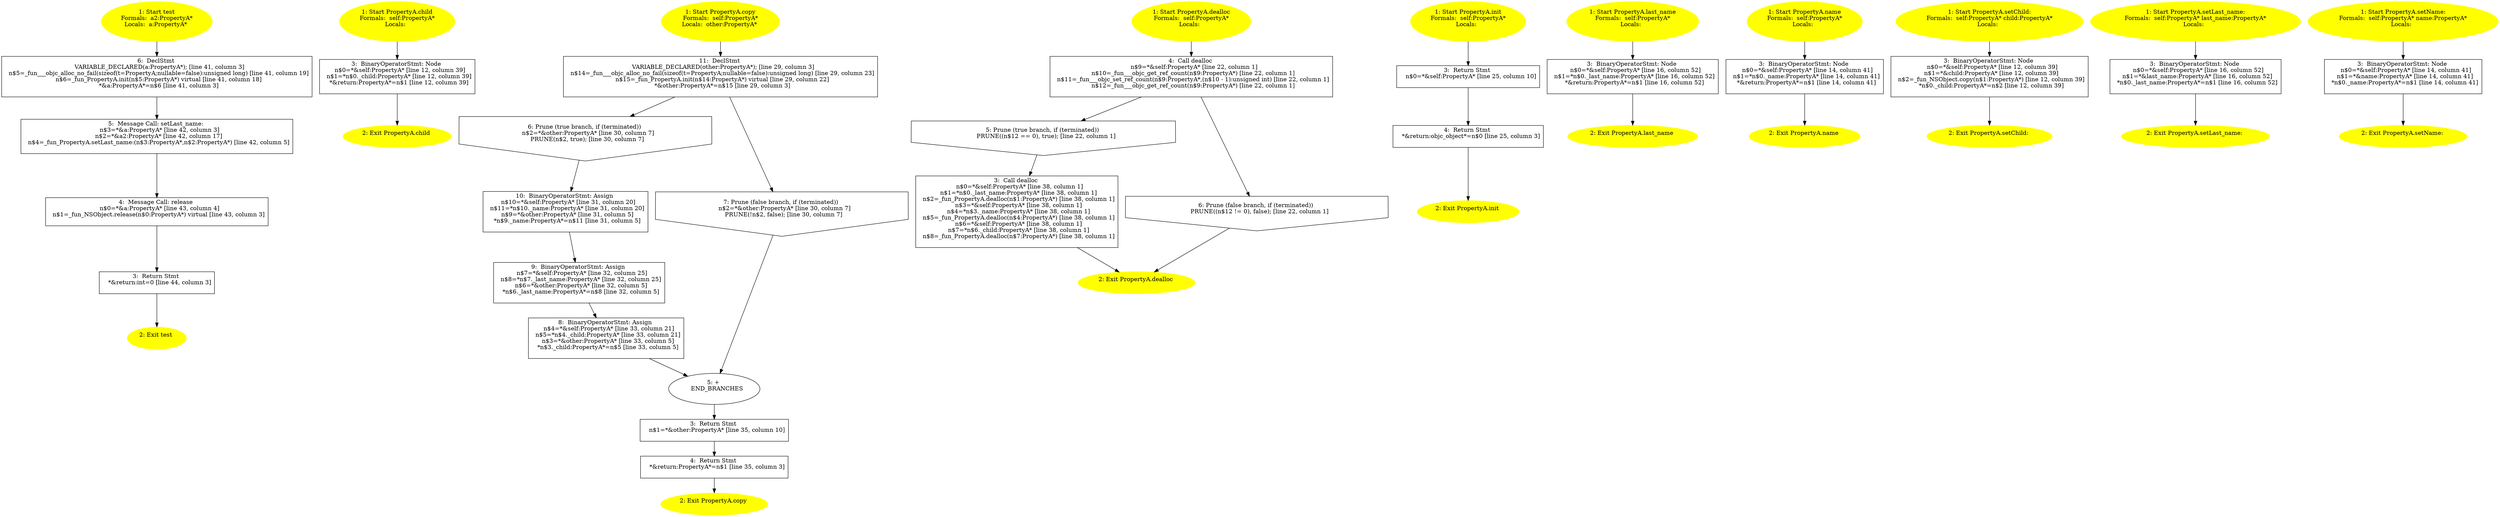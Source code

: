 /* @generated */
digraph cfg {
"test.098f6bcd4621d373_1" [label="1: Start test\nFormals:  a2:PropertyA*\nLocals:  a:PropertyA* \n  " color=yellow style=filled]
	

	 "test.098f6bcd4621d373_1" -> "test.098f6bcd4621d373_6" ;
"test.098f6bcd4621d373_2" [label="2: Exit test \n  " color=yellow style=filled]
	

"test.098f6bcd4621d373_3" [label="3:  Return Stmt \n   *&return:int=0 [line 44, column 3]\n " shape="box"]
	

	 "test.098f6bcd4621d373_3" -> "test.098f6bcd4621d373_2" ;
"test.098f6bcd4621d373_4" [label="4:  Message Call: release \n   n$0=*&a:PropertyA* [line 43, column 4]\n  n$1=_fun_NSObject.release(n$0:PropertyA*) virtual [line 43, column 3]\n " shape="box"]
	

	 "test.098f6bcd4621d373_4" -> "test.098f6bcd4621d373_3" ;
"test.098f6bcd4621d373_5" [label="5:  Message Call: setLast_name: \n   n$3=*&a:PropertyA* [line 42, column 3]\n  n$2=*&a2:PropertyA* [line 42, column 17]\n  n$4=_fun_PropertyA.setLast_name:(n$3:PropertyA*,n$2:PropertyA*) [line 42, column 5]\n " shape="box"]
	

	 "test.098f6bcd4621d373_5" -> "test.098f6bcd4621d373_4" ;
"test.098f6bcd4621d373_6" [label="6:  DeclStmt \n   VARIABLE_DECLARED(a:PropertyA*); [line 41, column 3]\n  n$5=_fun___objc_alloc_no_fail(sizeof(t=PropertyA;nullable=false):unsigned long) [line 41, column 19]\n  n$6=_fun_PropertyA.init(n$5:PropertyA*) virtual [line 41, column 18]\n  *&a:PropertyA*=n$6 [line 41, column 3]\n " shape="box"]
	

	 "test.098f6bcd4621d373_6" -> "test.098f6bcd4621d373_5" ;
"child#PropertyA#[instance].ddbb6d6fd671f9f3_1" [label="1: Start PropertyA.child\nFormals:  self:PropertyA*\nLocals:  \n  " color=yellow style=filled]
	

	 "child#PropertyA#[instance].ddbb6d6fd671f9f3_1" -> "child#PropertyA#[instance].ddbb6d6fd671f9f3_3" ;
"child#PropertyA#[instance].ddbb6d6fd671f9f3_2" [label="2: Exit PropertyA.child \n  " color=yellow style=filled]
	

"child#PropertyA#[instance].ddbb6d6fd671f9f3_3" [label="3:  BinaryOperatorStmt: Node \n   n$0=*&self:PropertyA* [line 12, column 39]\n  n$1=*n$0._child:PropertyA* [line 12, column 39]\n  *&return:PropertyA*=n$1 [line 12, column 39]\n " shape="box"]
	

	 "child#PropertyA#[instance].ddbb6d6fd671f9f3_3" -> "child#PropertyA#[instance].ddbb6d6fd671f9f3_2" ;
"copy#PropertyA#[instance].069a3c4354a28603_1" [label="1: Start PropertyA.copy\nFormals:  self:PropertyA*\nLocals:  other:PropertyA* \n  " color=yellow style=filled]
	

	 "copy#PropertyA#[instance].069a3c4354a28603_1" -> "copy#PropertyA#[instance].069a3c4354a28603_11" ;
"copy#PropertyA#[instance].069a3c4354a28603_2" [label="2: Exit PropertyA.copy \n  " color=yellow style=filled]
	

"copy#PropertyA#[instance].069a3c4354a28603_3" [label="3:  Return Stmt \n   n$1=*&other:PropertyA* [line 35, column 10]\n " shape="box"]
	

	 "copy#PropertyA#[instance].069a3c4354a28603_3" -> "copy#PropertyA#[instance].069a3c4354a28603_4" ;
"copy#PropertyA#[instance].069a3c4354a28603_4" [label="4:  Return Stmt \n   *&return:PropertyA*=n$1 [line 35, column 3]\n " shape="box"]
	

	 "copy#PropertyA#[instance].069a3c4354a28603_4" -> "copy#PropertyA#[instance].069a3c4354a28603_2" ;
"copy#PropertyA#[instance].069a3c4354a28603_5" [label="5: + \n   END_BRANCHES\n " ]
	

	 "copy#PropertyA#[instance].069a3c4354a28603_5" -> "copy#PropertyA#[instance].069a3c4354a28603_3" ;
"copy#PropertyA#[instance].069a3c4354a28603_6" [label="6: Prune (true branch, if (terminated)) \n   n$2=*&other:PropertyA* [line 30, column 7]\n  PRUNE(n$2, true); [line 30, column 7]\n " shape="invhouse"]
	

	 "copy#PropertyA#[instance].069a3c4354a28603_6" -> "copy#PropertyA#[instance].069a3c4354a28603_10" ;
"copy#PropertyA#[instance].069a3c4354a28603_7" [label="7: Prune (false branch, if (terminated)) \n   n$2=*&other:PropertyA* [line 30, column 7]\n  PRUNE(!n$2, false); [line 30, column 7]\n " shape="invhouse"]
	

	 "copy#PropertyA#[instance].069a3c4354a28603_7" -> "copy#PropertyA#[instance].069a3c4354a28603_5" ;
"copy#PropertyA#[instance].069a3c4354a28603_8" [label="8:  BinaryOperatorStmt: Assign \n   n$4=*&self:PropertyA* [line 33, column 21]\n  n$5=*n$4._child:PropertyA* [line 33, column 21]\n  n$3=*&other:PropertyA* [line 33, column 5]\n  *n$3._child:PropertyA*=n$5 [line 33, column 5]\n " shape="box"]
	

	 "copy#PropertyA#[instance].069a3c4354a28603_8" -> "copy#PropertyA#[instance].069a3c4354a28603_5" ;
"copy#PropertyA#[instance].069a3c4354a28603_9" [label="9:  BinaryOperatorStmt: Assign \n   n$7=*&self:PropertyA* [line 32, column 25]\n  n$8=*n$7._last_name:PropertyA* [line 32, column 25]\n  n$6=*&other:PropertyA* [line 32, column 5]\n  *n$6._last_name:PropertyA*=n$8 [line 32, column 5]\n " shape="box"]
	

	 "copy#PropertyA#[instance].069a3c4354a28603_9" -> "copy#PropertyA#[instance].069a3c4354a28603_8" ;
"copy#PropertyA#[instance].069a3c4354a28603_10" [label="10:  BinaryOperatorStmt: Assign \n   n$10=*&self:PropertyA* [line 31, column 20]\n  n$11=*n$10._name:PropertyA* [line 31, column 20]\n  n$9=*&other:PropertyA* [line 31, column 5]\n  *n$9._name:PropertyA*=n$11 [line 31, column 5]\n " shape="box"]
	

	 "copy#PropertyA#[instance].069a3c4354a28603_10" -> "copy#PropertyA#[instance].069a3c4354a28603_9" ;
"copy#PropertyA#[instance].069a3c4354a28603_11" [label="11:  DeclStmt \n   VARIABLE_DECLARED(other:PropertyA*); [line 29, column 3]\n  n$14=_fun___objc_alloc_no_fail(sizeof(t=PropertyA;nullable=false):unsigned long) [line 29, column 23]\n  n$15=_fun_PropertyA.init(n$14:PropertyA*) virtual [line 29, column 22]\n  *&other:PropertyA*=n$15 [line 29, column 3]\n " shape="box"]
	

	 "copy#PropertyA#[instance].069a3c4354a28603_11" -> "copy#PropertyA#[instance].069a3c4354a28603_6" ;
	 "copy#PropertyA#[instance].069a3c4354a28603_11" -> "copy#PropertyA#[instance].069a3c4354a28603_7" ;
"dealloc#PropertyA#[instance].a406af22c8aadb53_1" [label="1: Start PropertyA.dealloc\nFormals:  self:PropertyA*\nLocals:  \n  " color=yellow style=filled]
	

	 "dealloc#PropertyA#[instance].a406af22c8aadb53_1" -> "dealloc#PropertyA#[instance].a406af22c8aadb53_4" ;
"dealloc#PropertyA#[instance].a406af22c8aadb53_2" [label="2: Exit PropertyA.dealloc \n  " color=yellow style=filled]
	

"dealloc#PropertyA#[instance].a406af22c8aadb53_3" [label="3:  Call dealloc \n   n$0=*&self:PropertyA* [line 38, column 1]\n  n$1=*n$0._last_name:PropertyA* [line 38, column 1]\n  n$2=_fun_PropertyA.dealloc(n$1:PropertyA*) [line 38, column 1]\n  n$3=*&self:PropertyA* [line 38, column 1]\n  n$4=*n$3._name:PropertyA* [line 38, column 1]\n  n$5=_fun_PropertyA.dealloc(n$4:PropertyA*) [line 38, column 1]\n  n$6=*&self:PropertyA* [line 38, column 1]\n  n$7=*n$6._child:PropertyA* [line 38, column 1]\n  n$8=_fun_PropertyA.dealloc(n$7:PropertyA*) [line 38, column 1]\n " shape="box"]
	

	 "dealloc#PropertyA#[instance].a406af22c8aadb53_3" -> "dealloc#PropertyA#[instance].a406af22c8aadb53_2" ;
"dealloc#PropertyA#[instance].a406af22c8aadb53_4" [label="4:  Call dealloc \n   n$9=*&self:PropertyA* [line 22, column 1]\n  n$10=_fun___objc_get_ref_count(n$9:PropertyA*) [line 22, column 1]\n  n$11=_fun___objc_set_ref_count(n$9:PropertyA*,(n$10 - 1):unsigned int) [line 22, column 1]\n  n$12=_fun___objc_get_ref_count(n$9:PropertyA*) [line 22, column 1]\n " shape="box"]
	

	 "dealloc#PropertyA#[instance].a406af22c8aadb53_4" -> "dealloc#PropertyA#[instance].a406af22c8aadb53_5" ;
	 "dealloc#PropertyA#[instance].a406af22c8aadb53_4" -> "dealloc#PropertyA#[instance].a406af22c8aadb53_6" ;
"dealloc#PropertyA#[instance].a406af22c8aadb53_5" [label="5: Prune (true branch, if (terminated)) \n   PRUNE((n$12 == 0), true); [line 22, column 1]\n " shape="invhouse"]
	

	 "dealloc#PropertyA#[instance].a406af22c8aadb53_5" -> "dealloc#PropertyA#[instance].a406af22c8aadb53_3" ;
"dealloc#PropertyA#[instance].a406af22c8aadb53_6" [label="6: Prune (false branch, if (terminated)) \n   PRUNE((n$12 != 0), false); [line 22, column 1]\n " shape="invhouse"]
	

	 "dealloc#PropertyA#[instance].a406af22c8aadb53_6" -> "dealloc#PropertyA#[instance].a406af22c8aadb53_2" ;
"init#PropertyA#[instance].f6d33a23a7d0df10_1" [label="1: Start PropertyA.init\nFormals:  self:PropertyA*\nLocals:  \n  " color=yellow style=filled]
	

	 "init#PropertyA#[instance].f6d33a23a7d0df10_1" -> "init#PropertyA#[instance].f6d33a23a7d0df10_3" ;
"init#PropertyA#[instance].f6d33a23a7d0df10_2" [label="2: Exit PropertyA.init \n  " color=yellow style=filled]
	

"init#PropertyA#[instance].f6d33a23a7d0df10_3" [label="3:  Return Stmt \n   n$0=*&self:PropertyA* [line 25, column 10]\n " shape="box"]
	

	 "init#PropertyA#[instance].f6d33a23a7d0df10_3" -> "init#PropertyA#[instance].f6d33a23a7d0df10_4" ;
"init#PropertyA#[instance].f6d33a23a7d0df10_4" [label="4:  Return Stmt \n   *&return:objc_object*=n$0 [line 25, column 3]\n " shape="box"]
	

	 "init#PropertyA#[instance].f6d33a23a7d0df10_4" -> "init#PropertyA#[instance].f6d33a23a7d0df10_2" ;
"last_name#PropertyA#[instance].a7135f930883ad7a_1" [label="1: Start PropertyA.last_name\nFormals:  self:PropertyA*\nLocals:  \n  " color=yellow style=filled]
	

	 "last_name#PropertyA#[instance].a7135f930883ad7a_1" -> "last_name#PropertyA#[instance].a7135f930883ad7a_3" ;
"last_name#PropertyA#[instance].a7135f930883ad7a_2" [label="2: Exit PropertyA.last_name \n  " color=yellow style=filled]
	

"last_name#PropertyA#[instance].a7135f930883ad7a_3" [label="3:  BinaryOperatorStmt: Node \n   n$0=*&self:PropertyA* [line 16, column 52]\n  n$1=*n$0._last_name:PropertyA* [line 16, column 52]\n  *&return:PropertyA*=n$1 [line 16, column 52]\n " shape="box"]
	

	 "last_name#PropertyA#[instance].a7135f930883ad7a_3" -> "last_name#PropertyA#[instance].a7135f930883ad7a_2" ;
"name#PropertyA#[instance].001ac67fa2321888_1" [label="1: Start PropertyA.name\nFormals:  self:PropertyA*\nLocals:  \n  " color=yellow style=filled]
	

	 "name#PropertyA#[instance].001ac67fa2321888_1" -> "name#PropertyA#[instance].001ac67fa2321888_3" ;
"name#PropertyA#[instance].001ac67fa2321888_2" [label="2: Exit PropertyA.name \n  " color=yellow style=filled]
	

"name#PropertyA#[instance].001ac67fa2321888_3" [label="3:  BinaryOperatorStmt: Node \n   n$0=*&self:PropertyA* [line 14, column 41]\n  n$1=*n$0._name:PropertyA* [line 14, column 41]\n  *&return:PropertyA*=n$1 [line 14, column 41]\n " shape="box"]
	

	 "name#PropertyA#[instance].001ac67fa2321888_3" -> "name#PropertyA#[instance].001ac67fa2321888_2" ;
"setChild:#PropertyA(class Propert.d0716bfbd35a49be_1" [label="1: Start PropertyA.setChild:\nFormals:  self:PropertyA* child:PropertyA*\nLocals:  \n  " color=yellow style=filled]
	

	 "setChild:#PropertyA(class Propert.d0716bfbd35a49be_1" -> "setChild:#PropertyA(class Propert.d0716bfbd35a49be_3" ;
"setChild:#PropertyA(class Propert.d0716bfbd35a49be_2" [label="2: Exit PropertyA.setChild: \n  " color=yellow style=filled]
	

"setChild:#PropertyA(class Propert.d0716bfbd35a49be_3" [label="3:  BinaryOperatorStmt: Node \n   n$0=*&self:PropertyA* [line 12, column 39]\n  n$1=*&child:PropertyA* [line 12, column 39]\n  n$2=_fun_NSObject.copy(n$1:PropertyA*) [line 12, column 39]\n  *n$0._child:PropertyA*=n$2 [line 12, column 39]\n " shape="box"]
	

	 "setChild:#PropertyA(class Propert.d0716bfbd35a49be_3" -> "setChild:#PropertyA(class Propert.d0716bfbd35a49be_2" ;
"setLast_name:#PropertyA(class Pro.402d582c602c51e4_1" [label="1: Start PropertyA.setLast_name:\nFormals:  self:PropertyA* last_name:PropertyA*\nLocals:  \n  " color=yellow style=filled]
	

	 "setLast_name:#PropertyA(class Pro.402d582c602c51e4_1" -> "setLast_name:#PropertyA(class Pro.402d582c602c51e4_3" ;
"setLast_name:#PropertyA(class Pro.402d582c602c51e4_2" [label="2: Exit PropertyA.setLast_name: \n  " color=yellow style=filled]
	

"setLast_name:#PropertyA(class Pro.402d582c602c51e4_3" [label="3:  BinaryOperatorStmt: Node \n   n$0=*&self:PropertyA* [line 16, column 52]\n  n$1=*&last_name:PropertyA* [line 16, column 52]\n  *n$0._last_name:PropertyA*=n$1 [line 16, column 52]\n " shape="box"]
	

	 "setLast_name:#PropertyA(class Pro.402d582c602c51e4_3" -> "setLast_name:#PropertyA(class Pro.402d582c602c51e4_2" ;
"setName:#PropertyA(class Property.32cd32d963bb2f6e_1" [label="1: Start PropertyA.setName:\nFormals:  self:PropertyA* name:PropertyA*\nLocals:  \n  " color=yellow style=filled]
	

	 "setName:#PropertyA(class Property.32cd32d963bb2f6e_1" -> "setName:#PropertyA(class Property.32cd32d963bb2f6e_3" ;
"setName:#PropertyA(class Property.32cd32d963bb2f6e_2" [label="2: Exit PropertyA.setName: \n  " color=yellow style=filled]
	

"setName:#PropertyA(class Property.32cd32d963bb2f6e_3" [label="3:  BinaryOperatorStmt: Node \n   n$0=*&self:PropertyA* [line 14, column 41]\n  n$1=*&name:PropertyA* [line 14, column 41]\n  *n$0._name:PropertyA*=n$1 [line 14, column 41]\n " shape="box"]
	

	 "setName:#PropertyA(class Property.32cd32d963bb2f6e_3" -> "setName:#PropertyA(class Property.32cd32d963bb2f6e_2" ;
}
